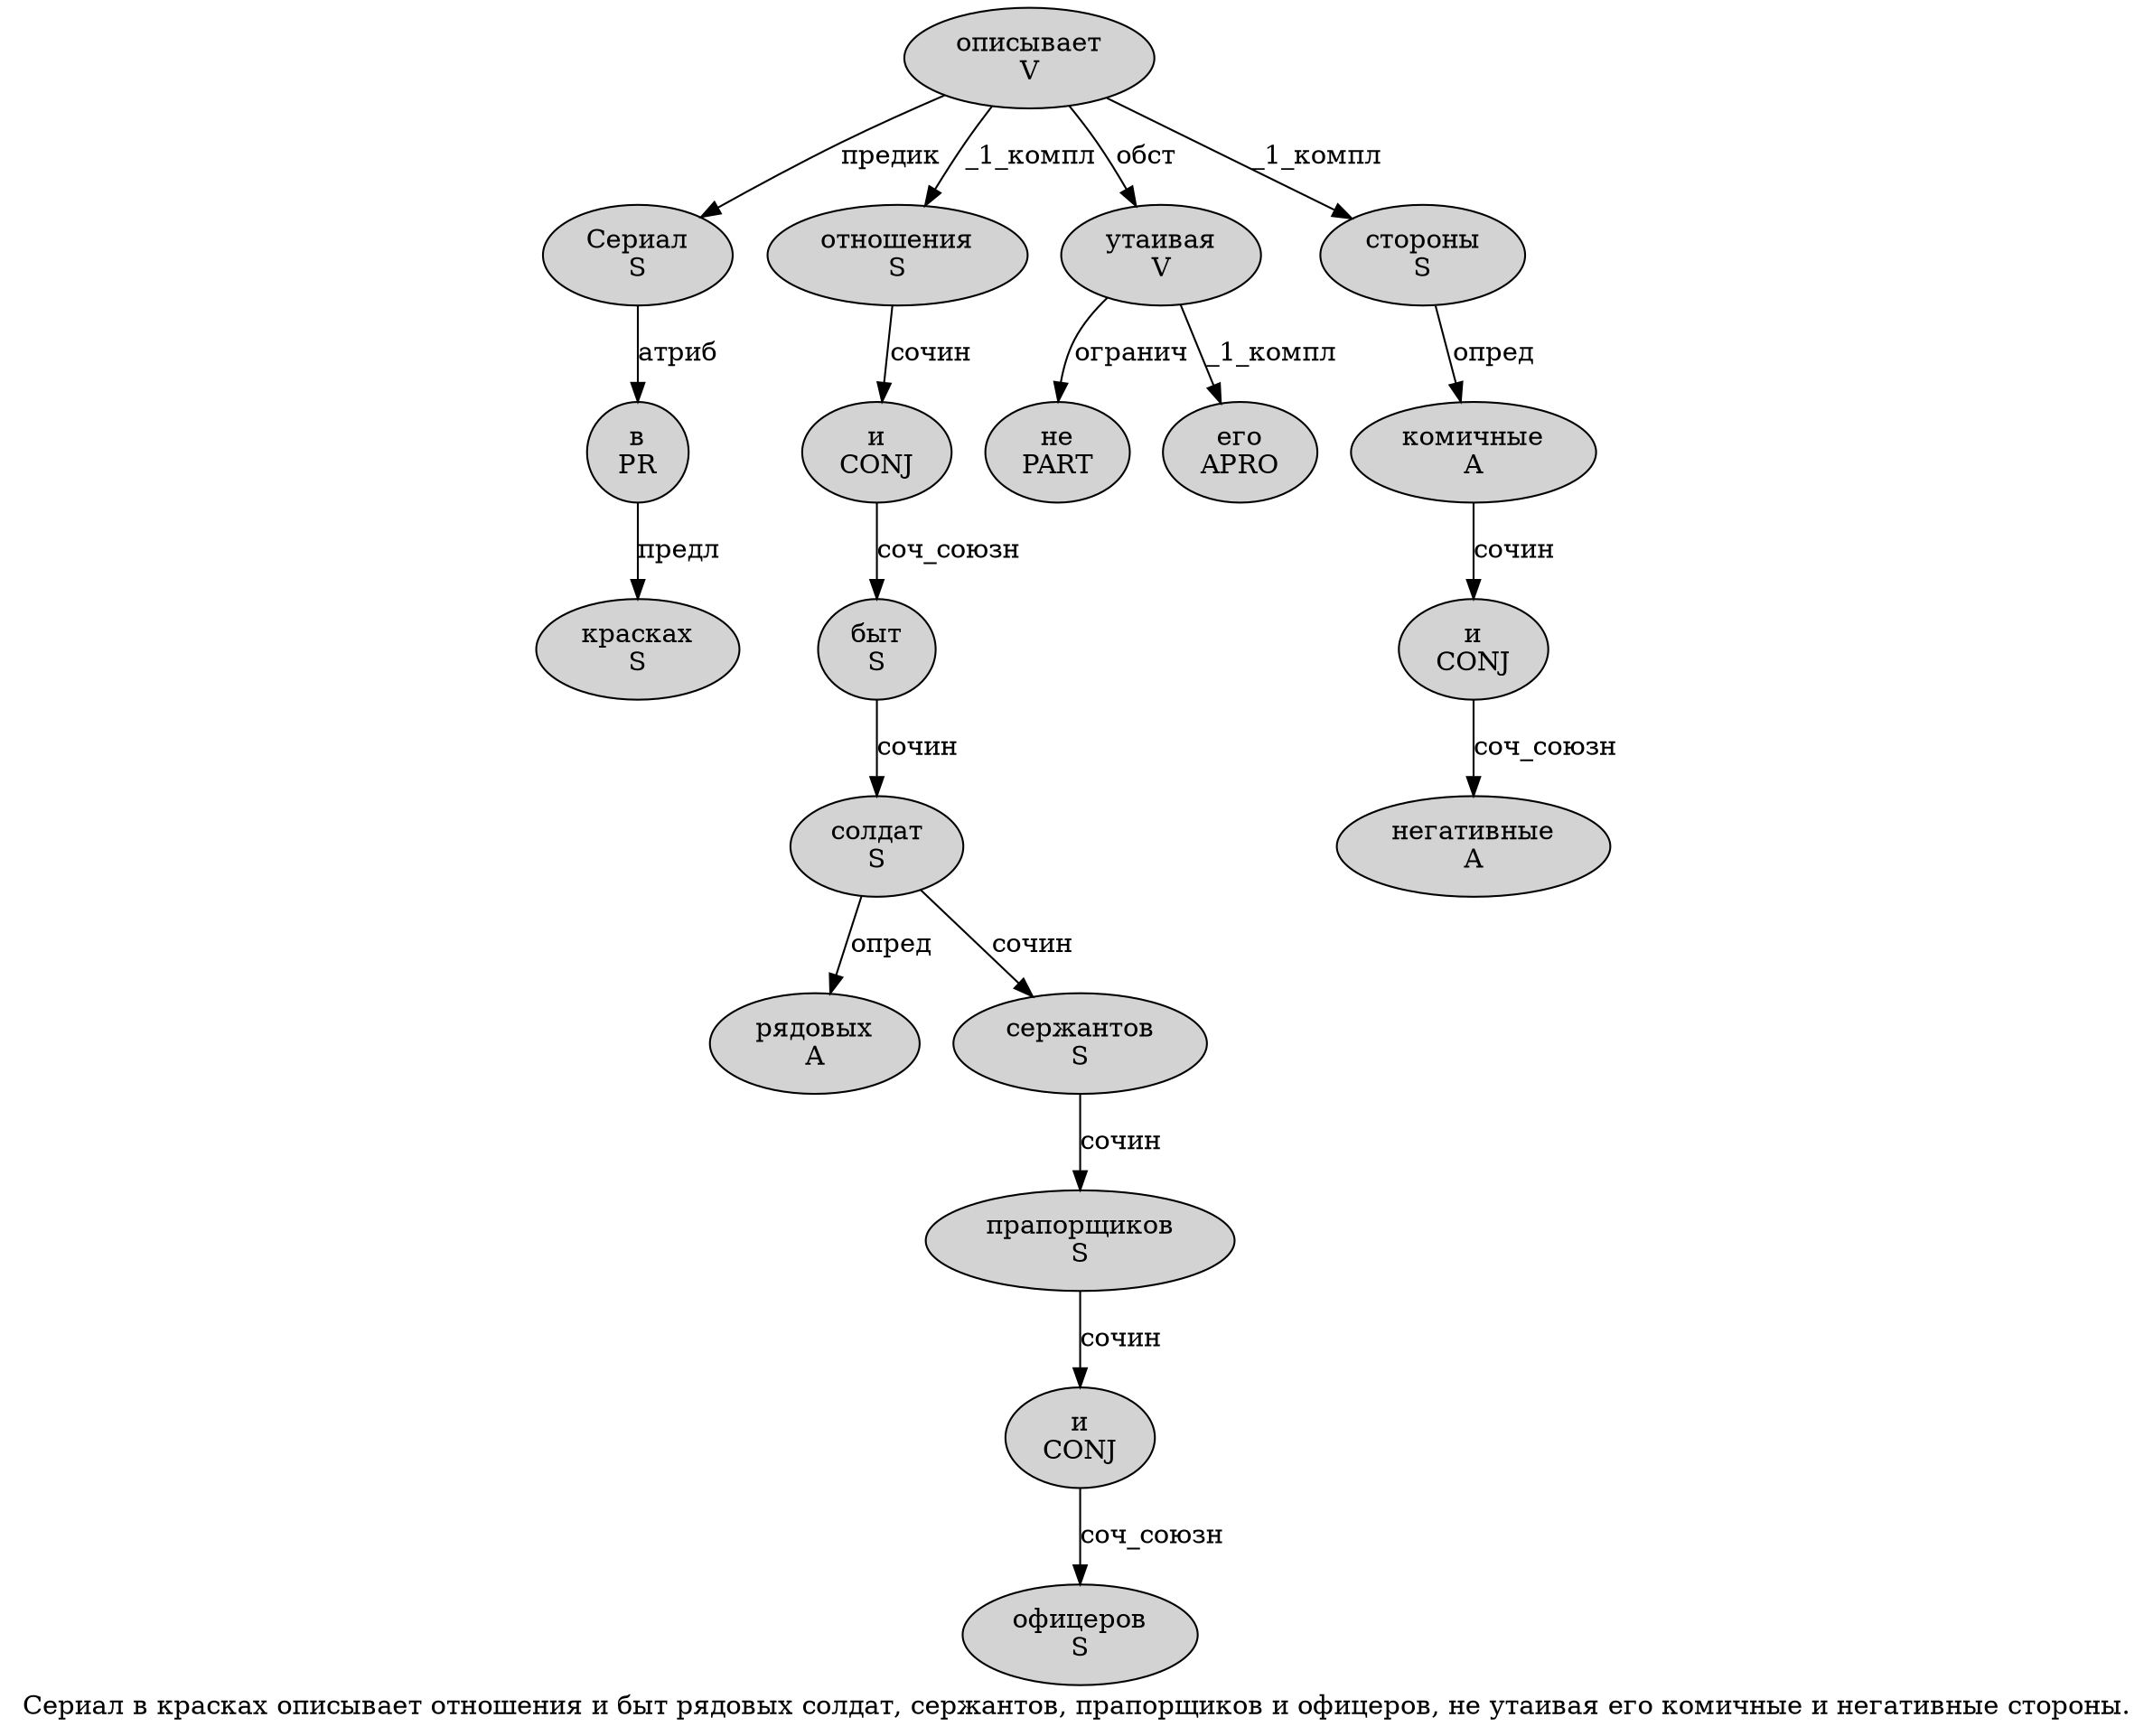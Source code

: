 digraph SENTENCE_457 {
	graph [label="Сериал в красках описывает отношения и быт рядовых солдат, сержантов, прапорщиков и офицеров, не утаивая его комичные и негативные стороны."]
	node [style=filled]
		0 [label="Сериал
S" color="" fillcolor=lightgray penwidth=1 shape=ellipse]
		1 [label="в
PR" color="" fillcolor=lightgray penwidth=1 shape=ellipse]
		2 [label="красках
S" color="" fillcolor=lightgray penwidth=1 shape=ellipse]
		3 [label="описывает
V" color="" fillcolor=lightgray penwidth=1 shape=ellipse]
		4 [label="отношения
S" color="" fillcolor=lightgray penwidth=1 shape=ellipse]
		5 [label="и
CONJ" color="" fillcolor=lightgray penwidth=1 shape=ellipse]
		6 [label="быт
S" color="" fillcolor=lightgray penwidth=1 shape=ellipse]
		7 [label="рядовых
A" color="" fillcolor=lightgray penwidth=1 shape=ellipse]
		8 [label="солдат
S" color="" fillcolor=lightgray penwidth=1 shape=ellipse]
		10 [label="сержантов
S" color="" fillcolor=lightgray penwidth=1 shape=ellipse]
		12 [label="прапорщиков
S" color="" fillcolor=lightgray penwidth=1 shape=ellipse]
		13 [label="и
CONJ" color="" fillcolor=lightgray penwidth=1 shape=ellipse]
		14 [label="офицеров
S" color="" fillcolor=lightgray penwidth=1 shape=ellipse]
		16 [label="не
PART" color="" fillcolor=lightgray penwidth=1 shape=ellipse]
		17 [label="утаивая
V" color="" fillcolor=lightgray penwidth=1 shape=ellipse]
		18 [label="его
APRO" color="" fillcolor=lightgray penwidth=1 shape=ellipse]
		19 [label="комичные
A" color="" fillcolor=lightgray penwidth=1 shape=ellipse]
		20 [label="и
CONJ" color="" fillcolor=lightgray penwidth=1 shape=ellipse]
		21 [label="негативные
A" color="" fillcolor=lightgray penwidth=1 shape=ellipse]
		22 [label="стороны
S" color="" fillcolor=lightgray penwidth=1 shape=ellipse]
			19 -> 20 [label="сочин"]
			8 -> 7 [label="опред"]
			8 -> 10 [label="сочин"]
			12 -> 13 [label="сочин"]
			5 -> 6 [label="соч_союзн"]
			4 -> 5 [label="сочин"]
			3 -> 0 [label="предик"]
			3 -> 4 [label="_1_компл"]
			3 -> 17 [label="обст"]
			3 -> 22 [label="_1_компл"]
			0 -> 1 [label="атриб"]
			17 -> 16 [label="огранич"]
			17 -> 18 [label="_1_компл"]
			22 -> 19 [label="опред"]
			10 -> 12 [label="сочин"]
			13 -> 14 [label="соч_союзн"]
			6 -> 8 [label="сочин"]
			20 -> 21 [label="соч_союзн"]
			1 -> 2 [label="предл"]
}